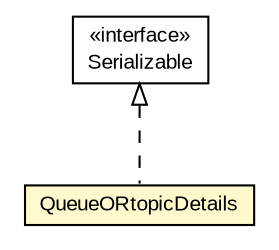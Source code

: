 #!/usr/local/bin/dot
#
# Class diagram 
# Generated by UMLGraph version R5_6-24-gf6e263 (http://www.umlgraph.org/)
#

digraph G {
	edge [fontname="arial",fontsize=10,labelfontname="arial",labelfontsize=10];
	node [fontname="arial",fontsize=10,shape=plaintext];
	nodesep=0.25;
	ranksep=0.5;
	// org.miloss.fgsms.services.interfaces.dataaccessservice.QueueORtopicDetails
	c301170 [label=<<table title="org.miloss.fgsms.services.interfaces.dataaccessservice.QueueORtopicDetails" border="0" cellborder="1" cellspacing="0" cellpadding="2" port="p" bgcolor="lemonChiffon" href="./QueueORtopicDetails.html">
		<tr><td><table border="0" cellspacing="0" cellpadding="1">
<tr><td align="center" balign="center"> QueueORtopicDetails </td></tr>
		</table></td></tr>
		</table>>, URL="./QueueORtopicDetails.html", fontname="arial", fontcolor="black", fontsize=10.0];
	//org.miloss.fgsms.services.interfaces.dataaccessservice.QueueORtopicDetails implements java.io.Serializable
	c301737:p -> c301170:p [dir=back,arrowtail=empty,style=dashed];
	// java.io.Serializable
	c301737 [label=<<table title="java.io.Serializable" border="0" cellborder="1" cellspacing="0" cellpadding="2" port="p" href="http://java.sun.com/j2se/1.4.2/docs/api/java/io/Serializable.html">
		<tr><td><table border="0" cellspacing="0" cellpadding="1">
<tr><td align="center" balign="center"> &#171;interface&#187; </td></tr>
<tr><td align="center" balign="center"> Serializable </td></tr>
		</table></td></tr>
		</table>>, URL="http://java.sun.com/j2se/1.4.2/docs/api/java/io/Serializable.html", fontname="arial", fontcolor="black", fontsize=10.0];
}

